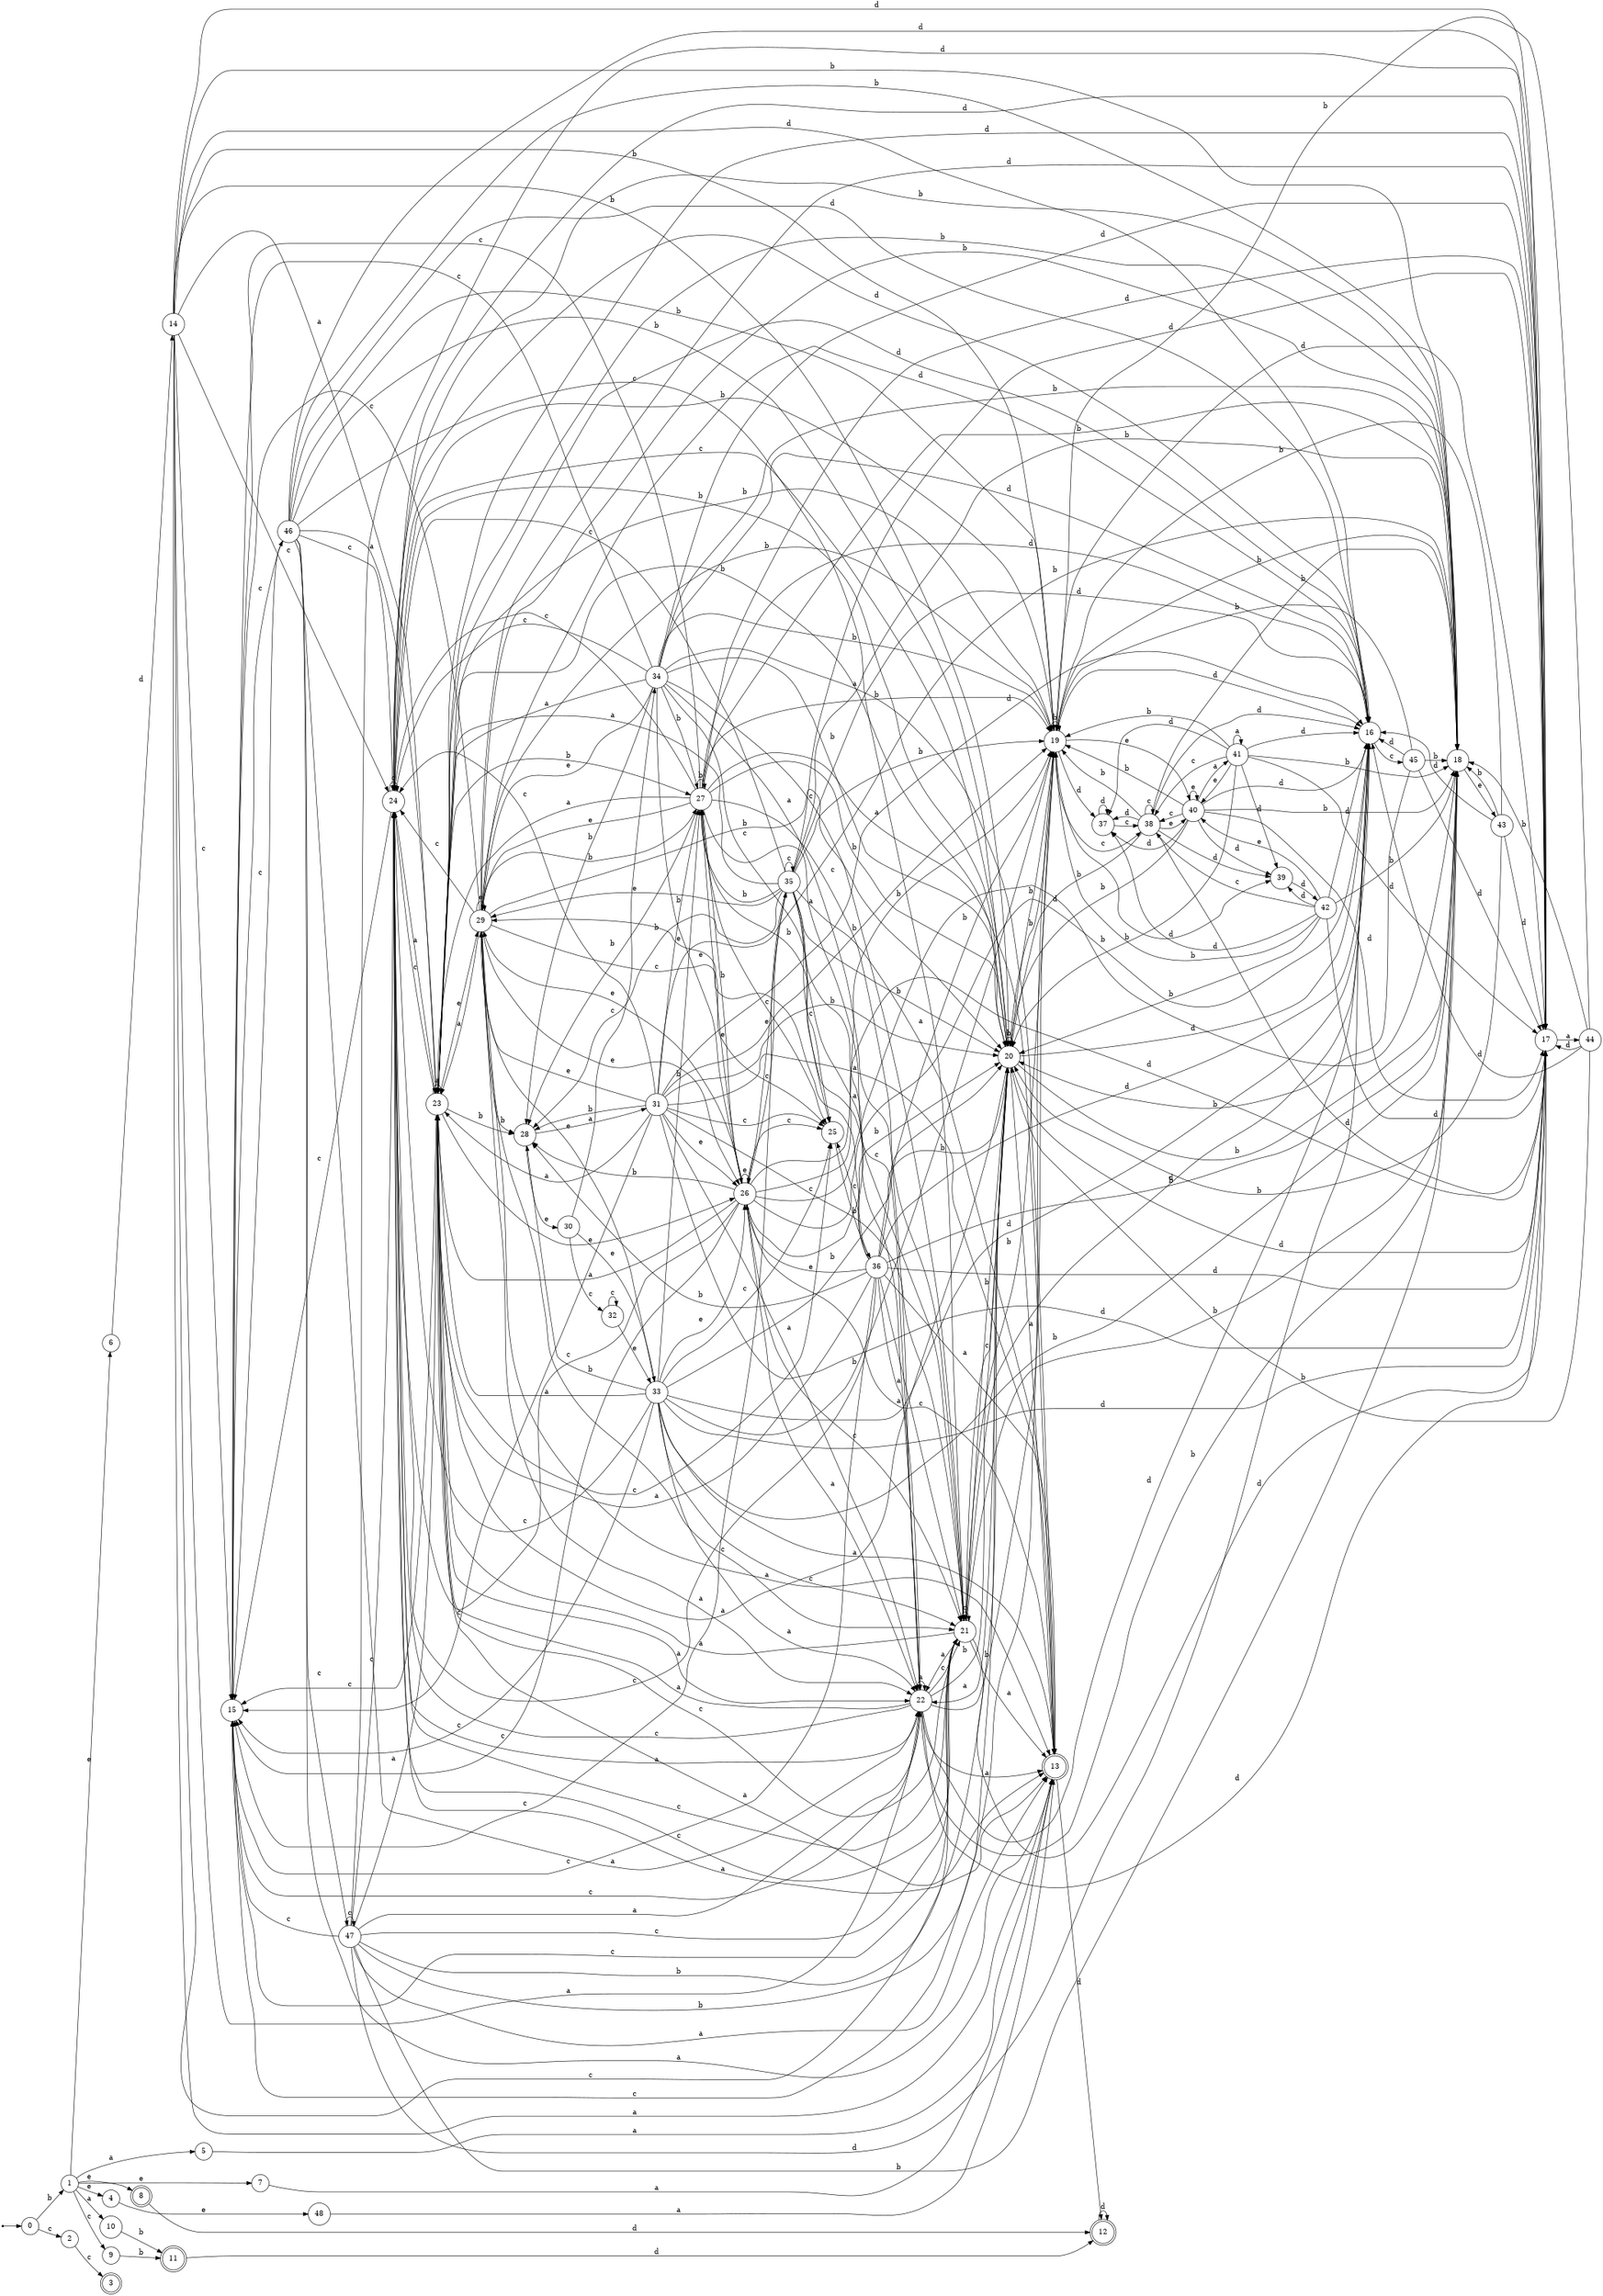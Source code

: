 digraph finite_state_machine {
rankdir=LR;
size="20,20";
node [shape = point]; "dummy0"
node [shape = circle]; "0";
"dummy0" -> "0";
node [shape = circle]; "1";
node [shape = circle]; "2";
node [shape = doublecircle]; "3";node [shape = circle]; "4";
node [shape = circle]; "5";
node [shape = circle]; "6";
node [shape = circle]; "7";
node [shape = doublecircle]; "8";node [shape = circle]; "9";
node [shape = circle]; "10";
node [shape = doublecircle]; "11";node [shape = doublecircle]; "12";node [shape = doublecircle]; "13";node [shape = circle]; "14";
node [shape = circle]; "15";
node [shape = circle]; "16";
node [shape = circle]; "17";
node [shape = circle]; "18";
node [shape = circle]; "19";
node [shape = circle]; "20";
node [shape = circle]; "21";
node [shape = circle]; "22";
node [shape = circle]; "23";
node [shape = circle]; "24";
node [shape = circle]; "25";
node [shape = circle]; "26";
node [shape = circle]; "27";
node [shape = circle]; "28";
node [shape = circle]; "29";
node [shape = circle]; "30";
node [shape = circle]; "31";
node [shape = circle]; "32";
node [shape = circle]; "33";
node [shape = circle]; "34";
node [shape = circle]; "35";
node [shape = circle]; "36";
node [shape = circle]; "37";
node [shape = circle]; "38";
node [shape = circle]; "39";
node [shape = circle]; "40";
node [shape = circle]; "41";
node [shape = circle]; "42";
node [shape = circle]; "43";
node [shape = circle]; "44";
node [shape = circle]; "45";
node [shape = circle]; "46";
node [shape = circle]; "47";
node [shape = circle]; "48";
"0" -> "1" [label = "b"];
 "0" -> "2" [label = "c"];
 "2" -> "3" [label = "c"];
 "1" -> "8" [label = "e"];
 "1" -> "4" [label = "e"];
 "1" -> "6" [label = "e"];
 "1" -> "7" [label = "e"];
 "1" -> "10" [label = "a"];
 "1" -> "5" [label = "a"];
 "1" -> "9" [label = "c"];
 "10" -> "11" [label = "b"];
 "11" -> "12" [label = "d"];
 "12" -> "12" [label = "d"];
 "9" -> "11" [label = "b"];
 "8" -> "12" [label = "d"];
 "7" -> "13" [label = "a"];
 "13" -> "12" [label = "d"];
 "6" -> "14" [label = "d"];
 "14" -> "24" [label = "c"];
 "14" -> "21" [label = "c"];
 "14" -> "15" [label = "c"];
 "14" -> "16" [label = "d"];
 "14" -> "17" [label = "d"];
 "14" -> "18" [label = "b"];
 "14" -> "19" [label = "b"];
 "14" -> "20" [label = "b"];
 "14" -> "13" [label = "a"];
 "14" -> "22" [label = "a"];
 "14" -> "23" [label = "a"];
 "24" -> "24" [label = "c"];
 "24" -> "21" [label = "c"];
 "24" -> "15" [label = "c"];
 "24" -> "16" [label = "d"];
 "24" -> "17" [label = "d"];
 "24" -> "18" [label = "b"];
 "24" -> "19" [label = "b"];
 "24" -> "20" [label = "b"];
 "24" -> "13" [label = "a"];
 "24" -> "22" [label = "a"];
 "24" -> "23" [label = "a"];
 "23" -> "13" [label = "a"];
 "23" -> "22" [label = "a"];
 "23" -> "23" [label = "a"];
 "23" -> "24" [label = "c"];
 "23" -> "25" [label = "c"];
 "23" -> "21" [label = "c"];
 "23" -> "15" [label = "c"];
 "23" -> "26" [label = "e"];
 "23" -> "29" [label = "e"];
 "23" -> "18" [label = "b"];
 "23" -> "19" [label = "b"];
 "23" -> "20" [label = "b"];
 "23" -> "27" [label = "b"];
 "23" -> "28" [label = "b"];
 "23" -> "16" [label = "d"];
 "23" -> "17" [label = "d"];
 "29" -> "26" [label = "e"];
 "29" -> "29" [label = "e"];
 "29" -> "24" [label = "c"];
 "29" -> "25" [label = "c"];
 "29" -> "21" [label = "c"];
 "29" -> "15" [label = "c"];
 "29" -> "18" [label = "b"];
 "29" -> "19" [label = "b"];
 "29" -> "20" [label = "b"];
 "29" -> "27" [label = "b"];
 "29" -> "28" [label = "b"];
 "29" -> "13" [label = "a"];
 "29" -> "22" [label = "a"];
 "29" -> "23" [label = "a"];
 "29" -> "16" [label = "d"];
 "29" -> "17" [label = "d"];
 "28" -> "30" [label = "e"];
 "28" -> "31" [label = "a"];
 "31" -> "18" [label = "b"];
 "31" -> "19" [label = "b"];
 "31" -> "20" [label = "b"];
 "31" -> "27" [label = "b"];
 "31" -> "28" [label = "b"];
 "31" -> "24" [label = "c"];
 "31" -> "25" [label = "c"];
 "31" -> "21" [label = "c"];
 "31" -> "15" [label = "c"];
 "31" -> "26" [label = "e"];
 "31" -> "29" [label = "e"];
 "31" -> "13" [label = "a"];
 "31" -> "22" [label = "a"];
 "31" -> "23" [label = "a"];
 "31" -> "16" [label = "d"];
 "31" -> "17" [label = "d"];
 "30" -> "32" [label = "c"];
 "30" -> "34" [label = "c"];
 "30" -> "33" [label = "e"];
 "34" -> "18" [label = "b"];
 "34" -> "19" [label = "b"];
 "34" -> "20" [label = "b"];
 "34" -> "27" [label = "b"];
 "34" -> "28" [label = "b"];
 "34" -> "24" [label = "c"];
 "34" -> "25" [label = "c"];
 "34" -> "21" [label = "c"];
 "34" -> "15" [label = "c"];
 "34" -> "26" [label = "e"];
 "34" -> "29" [label = "e"];
 "34" -> "13" [label = "a"];
 "34" -> "22" [label = "a"];
 "34" -> "23" [label = "a"];
 "34" -> "16" [label = "d"];
 "34" -> "17" [label = "d"];
 "33" -> "18" [label = "b"];
 "33" -> "19" [label = "b"];
 "33" -> "20" [label = "b"];
 "33" -> "27" [label = "b"];
 "33" -> "28" [label = "b"];
 "33" -> "24" [label = "c"];
 "33" -> "25" [label = "c"];
 "33" -> "21" [label = "c"];
 "33" -> "15" [label = "c"];
 "33" -> "26" [label = "e"];
 "33" -> "29" [label = "e"];
 "33" -> "13" [label = "a"];
 "33" -> "22" [label = "a"];
 "33" -> "23" [label = "a"];
 "33" -> "16" [label = "d"];
 "33" -> "17" [label = "d"];
 "32" -> "32" [label = "c"];
 "32" -> "33" [label = "e"];
 "27" -> "18" [label = "b"];
 "27" -> "19" [label = "b"];
 "27" -> "20" [label = "b"];
 "27" -> "27" [label = "b"];
 "27" -> "28" [label = "b"];
 "27" -> "24" [label = "c"];
 "27" -> "25" [label = "c"];
 "27" -> "21" [label = "c"];
 "27" -> "15" [label = "c"];
 "27" -> "26" [label = "e"];
 "27" -> "29" [label = "e"];
 "27" -> "13" [label = "a"];
 "27" -> "22" [label = "a"];
 "27" -> "23" [label = "a"];
 "27" -> "16" [label = "d"];
 "27" -> "17" [label = "d"];
 "26" -> "26" [label = "e"];
 "26" -> "29" [label = "e"];
 "26" -> "35" [label = "c"];
 "26" -> "21" [label = "c"];
 "26" -> "24" [label = "c"];
 "26" -> "25" [label = "c"];
 "26" -> "15" [label = "c"];
 "26" -> "18" [label = "b"];
 "26" -> "19" [label = "b"];
 "26" -> "20" [label = "b"];
 "26" -> "27" [label = "b"];
 "26" -> "28" [label = "b"];
 "26" -> "13" [label = "a"];
 "26" -> "22" [label = "a"];
 "26" -> "23" [label = "a"];
 "26" -> "16" [label = "d"];
 "26" -> "17" [label = "d"];
 "35" -> "35" [label = "c"];
 "35" -> "21" [label = "c"];
 "35" -> "24" [label = "c"];
 "35" -> "25" [label = "c"];
 "35" -> "15" [label = "c"];
 "35" -> "26" [label = "e"];
 "35" -> "29" [label = "e"];
 "35" -> "18" [label = "b"];
 "35" -> "19" [label = "b"];
 "35" -> "20" [label = "b"];
 "35" -> "27" [label = "b"];
 "35" -> "28" [label = "b"];
 "35" -> "13" [label = "a"];
 "35" -> "22" [label = "a"];
 "35" -> "23" [label = "a"];
 "35" -> "16" [label = "d"];
 "35" -> "17" [label = "d"];
 "25" -> "36" [label = "b"];
 "36" -> "24" [label = "c"];
 "36" -> "25" [label = "c"];
 "36" -> "21" [label = "c"];
 "36" -> "15" [label = "c"];
 "36" -> "26" [label = "e"];
 "36" -> "29" [label = "e"];
 "36" -> "18" [label = "b"];
 "36" -> "19" [label = "b"];
 "36" -> "20" [label = "b"];
 "36" -> "27" [label = "b"];
 "36" -> "28" [label = "b"];
 "36" -> "13" [label = "a"];
 "36" -> "22" [label = "a"];
 "36" -> "23" [label = "a"];
 "36" -> "16" [label = "d"];
 "36" -> "17" [label = "d"];
 "22" -> "13" [label = "a"];
 "22" -> "22" [label = "a"];
 "22" -> "23" [label = "a"];
 "22" -> "24" [label = "c"];
 "22" -> "21" [label = "c"];
 "22" -> "15" [label = "c"];
 "22" -> "16" [label = "d"];
 "22" -> "17" [label = "d"];
 "22" -> "18" [label = "b"];
 "22" -> "19" [label = "b"];
 "22" -> "20" [label = "b"];
 "21" -> "24" [label = "c"];
 "21" -> "21" [label = "c"];
 "21" -> "15" [label = "c"];
 "21" -> "13" [label = "a"];
 "21" -> "22" [label = "a"];
 "21" -> "23" [label = "a"];
 "21" -> "16" [label = "d"];
 "21" -> "17" [label = "d"];
 "21" -> "18" [label = "b"];
 "21" -> "19" [label = "b"];
 "21" -> "20" [label = "b"];
 "20" -> "18" [label = "b"];
 "20" -> "19" [label = "b"];
 "20" -> "20" [label = "b"];
 "20" -> "16" [label = "d"];
 "20" -> "17" [label = "d"];
 "20" -> "24" [label = "c"];
 "20" -> "21" [label = "c"];
 "20" -> "15" [label = "c"];
 "20" -> "13" [label = "a"];
 "20" -> "22" [label = "a"];
 "20" -> "23" [label = "a"];
 "19" -> "18" [label = "b"];
 "19" -> "19" [label = "b"];
 "19" -> "20" [label = "b"];
 "19" -> "16" [label = "d"];
 "19" -> "17" [label = "d"];
 "19" -> "37" [label = "d"];
 "19" -> "39" [label = "d"];
 "19" -> "38" [label = "c"];
 "19" -> "40" [label = "e"];
 "40" -> "40" [label = "e"];
 "40" -> "41" [label = "a"];
 "40" -> "16" [label = "d"];
 "40" -> "17" [label = "d"];
 "40" -> "37" [label = "d"];
 "40" -> "39" [label = "d"];
 "40" -> "38" [label = "c"];
 "40" -> "18" [label = "b"];
 "40" -> "19" [label = "b"];
 "40" -> "20" [label = "b"];
 "41" -> "41" [label = "a"];
 "41" -> "40" [label = "e"];
 "41" -> "16" [label = "d"];
 "41" -> "17" [label = "d"];
 "41" -> "37" [label = "d"];
 "41" -> "39" [label = "d"];
 "41" -> "38" [label = "c"];
 "41" -> "18" [label = "b"];
 "41" -> "19" [label = "b"];
 "41" -> "20" [label = "b"];
 "39" -> "42" [label = "d"];
 "42" -> "16" [label = "d"];
 "42" -> "17" [label = "d"];
 "42" -> "37" [label = "d"];
 "42" -> "39" [label = "d"];
 "42" -> "38" [label = "c"];
 "42" -> "40" [label = "e"];
 "42" -> "18" [label = "b"];
 "42" -> "19" [label = "b"];
 "42" -> "20" [label = "b"];
 "38" -> "38" [label = "c"];
 "38" -> "16" [label = "d"];
 "38" -> "17" [label = "d"];
 "38" -> "37" [label = "d"];
 "38" -> "39" [label = "d"];
 "38" -> "40" [label = "e"];
 "38" -> "18" [label = "b"];
 "38" -> "19" [label = "b"];
 "38" -> "20" [label = "b"];
 "37" -> "37" [label = "d"];
 "37" -> "38" [label = "c"];
 "18" -> "43" [label = "e"];
 "43" -> "18" [label = "b"];
 "43" -> "19" [label = "b"];
 "43" -> "20" [label = "b"];
 "43" -> "16" [label = "d"];
 "43" -> "17" [label = "d"];
 "17" -> "44" [label = "a"];
 "44" -> "16" [label = "d"];
 "44" -> "17" [label = "d"];
 "44" -> "18" [label = "b"];
 "44" -> "19" [label = "b"];
 "44" -> "20" [label = "b"];
 "16" -> "45" [label = "c"];
 "45" -> "16" [label = "d"];
 "45" -> "17" [label = "d"];
 "45" -> "18" [label = "b"];
 "45" -> "19" [label = "b"];
 "45" -> "20" [label = "b"];
 "15" -> "46" [label = "c"];
 "46" -> "24" [label = "c"];
 "46" -> "21" [label = "c"];
 "46" -> "47" [label = "c"];
 "46" -> "15" [label = "c"];
 "46" -> "16" [label = "d"];
 "46" -> "17" [label = "d"];
 "46" -> "18" [label = "b"];
 "46" -> "19" [label = "b"];
 "46" -> "20" [label = "b"];
 "46" -> "13" [label = "a"];
 "46" -> "22" [label = "a"];
 "46" -> "23" [label = "a"];
 "47" -> "24" [label = "c"];
 "47" -> "15" [label = "c"];
 "47" -> "21" [label = "c"];
 "47" -> "47" [label = "c"];
 "47" -> "16" [label = "d"];
 "47" -> "17" [label = "d"];
 "47" -> "18" [label = "b"];
 "47" -> "19" [label = "b"];
 "47" -> "20" [label = "b"];
 "47" -> "13" [label = "a"];
 "47" -> "22" [label = "a"];
 "47" -> "23" [label = "a"];
 "5" -> "13" [label = "a"];
 "4" -> "48" [label = "e"];
 "48" -> "13" [label = "a"];
 }
